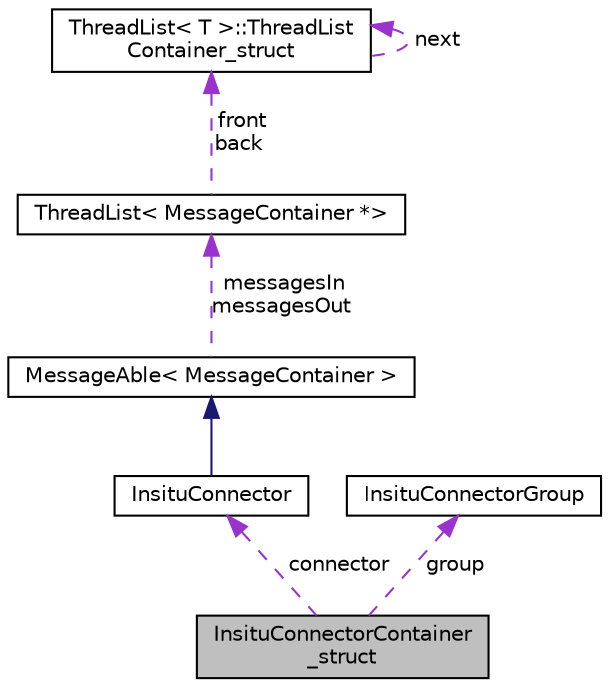 digraph "InsituConnectorContainer_struct"
{
  edge [fontname="Helvetica",fontsize="10",labelfontname="Helvetica",labelfontsize="10"];
  node [fontname="Helvetica",fontsize="10",shape=record];
  Node1 [label="InsituConnectorContainer\l_struct",height=0.2,width=0.4,color="black", fillcolor="grey75", style="filled", fontcolor="black"];
  Node2 -> Node1 [dir="back",color="darkorchid3",fontsize="10",style="dashed",label=" connector" ,fontname="Helvetica"];
  Node2 [label="InsituConnector",height=0.2,width=0.4,color="black", fillcolor="white", style="filled",URL="$classInsituConnector.html"];
  Node3 -> Node2 [dir="back",color="midnightblue",fontsize="10",style="solid",fontname="Helvetica"];
  Node3 [label="MessageAble\< MessageContainer \>",height=0.2,width=0.4,color="black", fillcolor="white", style="filled",URL="$classMessageAble.html"];
  Node4 -> Node3 [dir="back",color="darkorchid3",fontsize="10",style="dashed",label=" messagesIn\nmessagesOut" ,fontname="Helvetica"];
  Node4 [label="ThreadList\< MessageContainer *\>",height=0.2,width=0.4,color="black", fillcolor="white", style="filled",URL="$classThreadList.html"];
  Node5 -> Node4 [dir="back",color="darkorchid3",fontsize="10",style="dashed",label=" front\nback" ,fontname="Helvetica"];
  Node5 [label="ThreadList\< T \>::ThreadList\lContainer_struct",height=0.2,width=0.4,color="black", fillcolor="white", style="filled",URL="$structThreadList_1_1ThreadListContainer__struct.html"];
  Node5 -> Node5 [dir="back",color="darkorchid3",fontsize="10",style="dashed",label=" next" ,fontname="Helvetica"];
  Node6 -> Node1 [dir="back",color="darkorchid3",fontsize="10",style="dashed",label=" group" ,fontname="Helvetica"];
  Node6 [label="InsituConnectorGroup",height=0.2,width=0.4,color="black", fillcolor="white", style="filled",URL="$classInsituConnectorGroup.html"];
}

